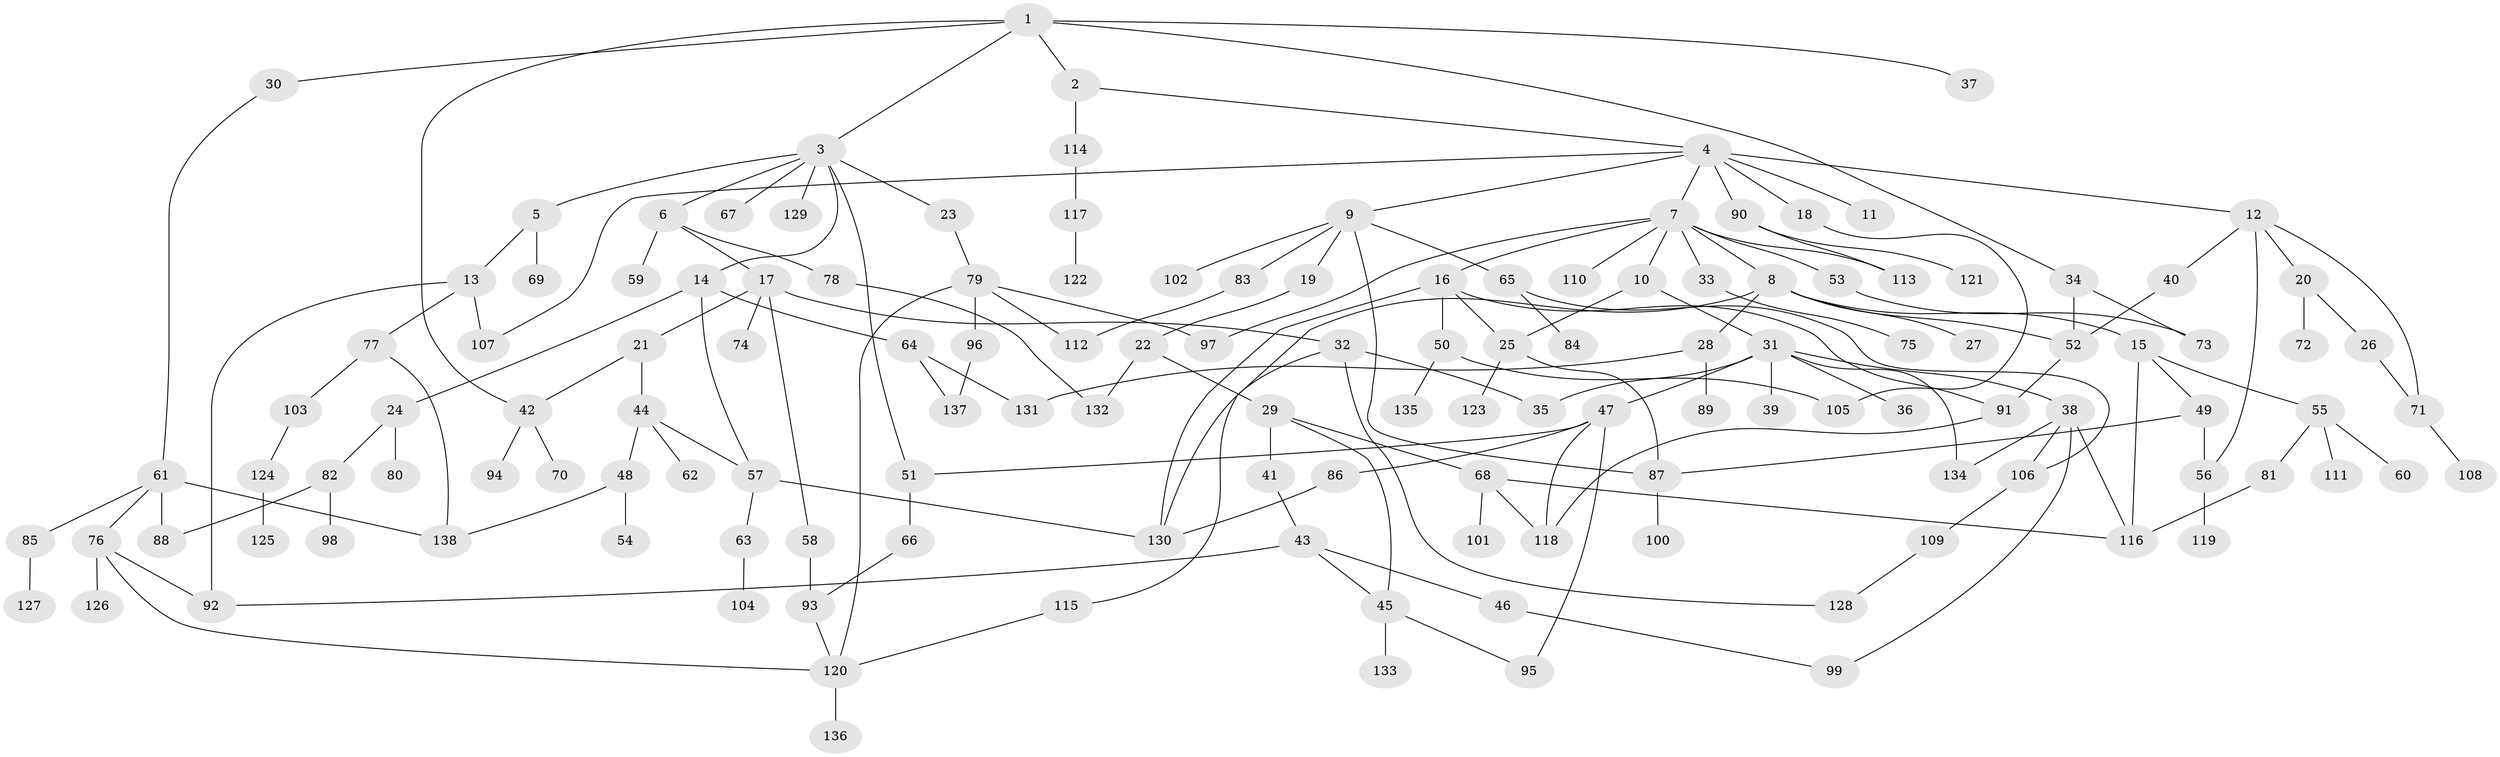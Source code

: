 // coarse degree distribution, {1: 0.509090909090909, 5: 0.03636363636363636, 2: 0.23636363636363636, 11: 0.05454545454545454, 7: 0.01818181818181818, 12: 0.01818181818181818, 6: 0.01818181818181818, 8: 0.01818181818181818, 3: 0.05454545454545454, 4: 0.01818181818181818, 9: 0.01818181818181818}
// Generated by graph-tools (version 1.1) at 2025/44/03/04/25 21:44:45]
// undirected, 138 vertices, 181 edges
graph export_dot {
graph [start="1"]
  node [color=gray90,style=filled];
  1;
  2;
  3;
  4;
  5;
  6;
  7;
  8;
  9;
  10;
  11;
  12;
  13;
  14;
  15;
  16;
  17;
  18;
  19;
  20;
  21;
  22;
  23;
  24;
  25;
  26;
  27;
  28;
  29;
  30;
  31;
  32;
  33;
  34;
  35;
  36;
  37;
  38;
  39;
  40;
  41;
  42;
  43;
  44;
  45;
  46;
  47;
  48;
  49;
  50;
  51;
  52;
  53;
  54;
  55;
  56;
  57;
  58;
  59;
  60;
  61;
  62;
  63;
  64;
  65;
  66;
  67;
  68;
  69;
  70;
  71;
  72;
  73;
  74;
  75;
  76;
  77;
  78;
  79;
  80;
  81;
  82;
  83;
  84;
  85;
  86;
  87;
  88;
  89;
  90;
  91;
  92;
  93;
  94;
  95;
  96;
  97;
  98;
  99;
  100;
  101;
  102;
  103;
  104;
  105;
  106;
  107;
  108;
  109;
  110;
  111;
  112;
  113;
  114;
  115;
  116;
  117;
  118;
  119;
  120;
  121;
  122;
  123;
  124;
  125;
  126;
  127;
  128;
  129;
  130;
  131;
  132;
  133;
  134;
  135;
  136;
  137;
  138;
  1 -- 2;
  1 -- 3;
  1 -- 30;
  1 -- 34;
  1 -- 37;
  1 -- 42;
  2 -- 4;
  2 -- 114;
  3 -- 5;
  3 -- 6;
  3 -- 14;
  3 -- 23;
  3 -- 51;
  3 -- 67;
  3 -- 129;
  4 -- 7;
  4 -- 9;
  4 -- 11;
  4 -- 12;
  4 -- 18;
  4 -- 90;
  4 -- 107;
  5 -- 13;
  5 -- 69;
  6 -- 17;
  6 -- 59;
  6 -- 78;
  7 -- 8;
  7 -- 10;
  7 -- 16;
  7 -- 33;
  7 -- 53;
  7 -- 110;
  7 -- 113;
  7 -- 97;
  8 -- 15;
  8 -- 27;
  8 -- 28;
  8 -- 115;
  8 -- 52;
  9 -- 19;
  9 -- 65;
  9 -- 83;
  9 -- 87;
  9 -- 102;
  10 -- 25;
  10 -- 31;
  12 -- 20;
  12 -- 40;
  12 -- 56;
  12 -- 71;
  13 -- 77;
  13 -- 92;
  13 -- 107;
  14 -- 24;
  14 -- 64;
  14 -- 57;
  15 -- 49;
  15 -- 55;
  15 -- 116;
  16 -- 50;
  16 -- 91;
  16 -- 130;
  16 -- 25;
  17 -- 21;
  17 -- 32;
  17 -- 58;
  17 -- 74;
  18 -- 105;
  19 -- 22;
  20 -- 26;
  20 -- 72;
  21 -- 44;
  21 -- 42;
  22 -- 29;
  22 -- 132;
  23 -- 79;
  24 -- 80;
  24 -- 82;
  25 -- 123;
  25 -- 87;
  26 -- 71;
  28 -- 89;
  28 -- 131;
  29 -- 41;
  29 -- 45;
  29 -- 68;
  30 -- 61;
  31 -- 36;
  31 -- 38;
  31 -- 39;
  31 -- 47;
  31 -- 134;
  31 -- 35;
  32 -- 35;
  32 -- 130;
  32 -- 128;
  33 -- 75;
  34 -- 52;
  34 -- 73;
  38 -- 99;
  38 -- 106;
  38 -- 134;
  38 -- 116;
  40 -- 52;
  41 -- 43;
  42 -- 70;
  42 -- 94;
  43 -- 46;
  43 -- 45;
  43 -- 92;
  44 -- 48;
  44 -- 57;
  44 -- 62;
  45 -- 95;
  45 -- 133;
  46 -- 99;
  47 -- 86;
  47 -- 51;
  47 -- 118;
  47 -- 95;
  48 -- 54;
  48 -- 138;
  49 -- 56;
  49 -- 87;
  50 -- 135;
  50 -- 105;
  51 -- 66;
  52 -- 91;
  53 -- 73;
  55 -- 60;
  55 -- 81;
  55 -- 111;
  56 -- 119;
  57 -- 63;
  57 -- 130;
  58 -- 93;
  61 -- 76;
  61 -- 85;
  61 -- 88;
  61 -- 138;
  63 -- 104;
  64 -- 131;
  64 -- 137;
  65 -- 84;
  65 -- 106;
  66 -- 93;
  68 -- 101;
  68 -- 118;
  68 -- 116;
  71 -- 108;
  76 -- 126;
  76 -- 92;
  76 -- 120;
  77 -- 103;
  77 -- 138;
  78 -- 132;
  79 -- 96;
  79 -- 97;
  79 -- 120;
  79 -- 112;
  81 -- 116;
  82 -- 88;
  82 -- 98;
  83 -- 112;
  85 -- 127;
  86 -- 130;
  87 -- 100;
  90 -- 121;
  90 -- 113;
  91 -- 118;
  93 -- 120;
  96 -- 137;
  103 -- 124;
  106 -- 109;
  109 -- 128;
  114 -- 117;
  115 -- 120;
  117 -- 122;
  120 -- 136;
  124 -- 125;
}
